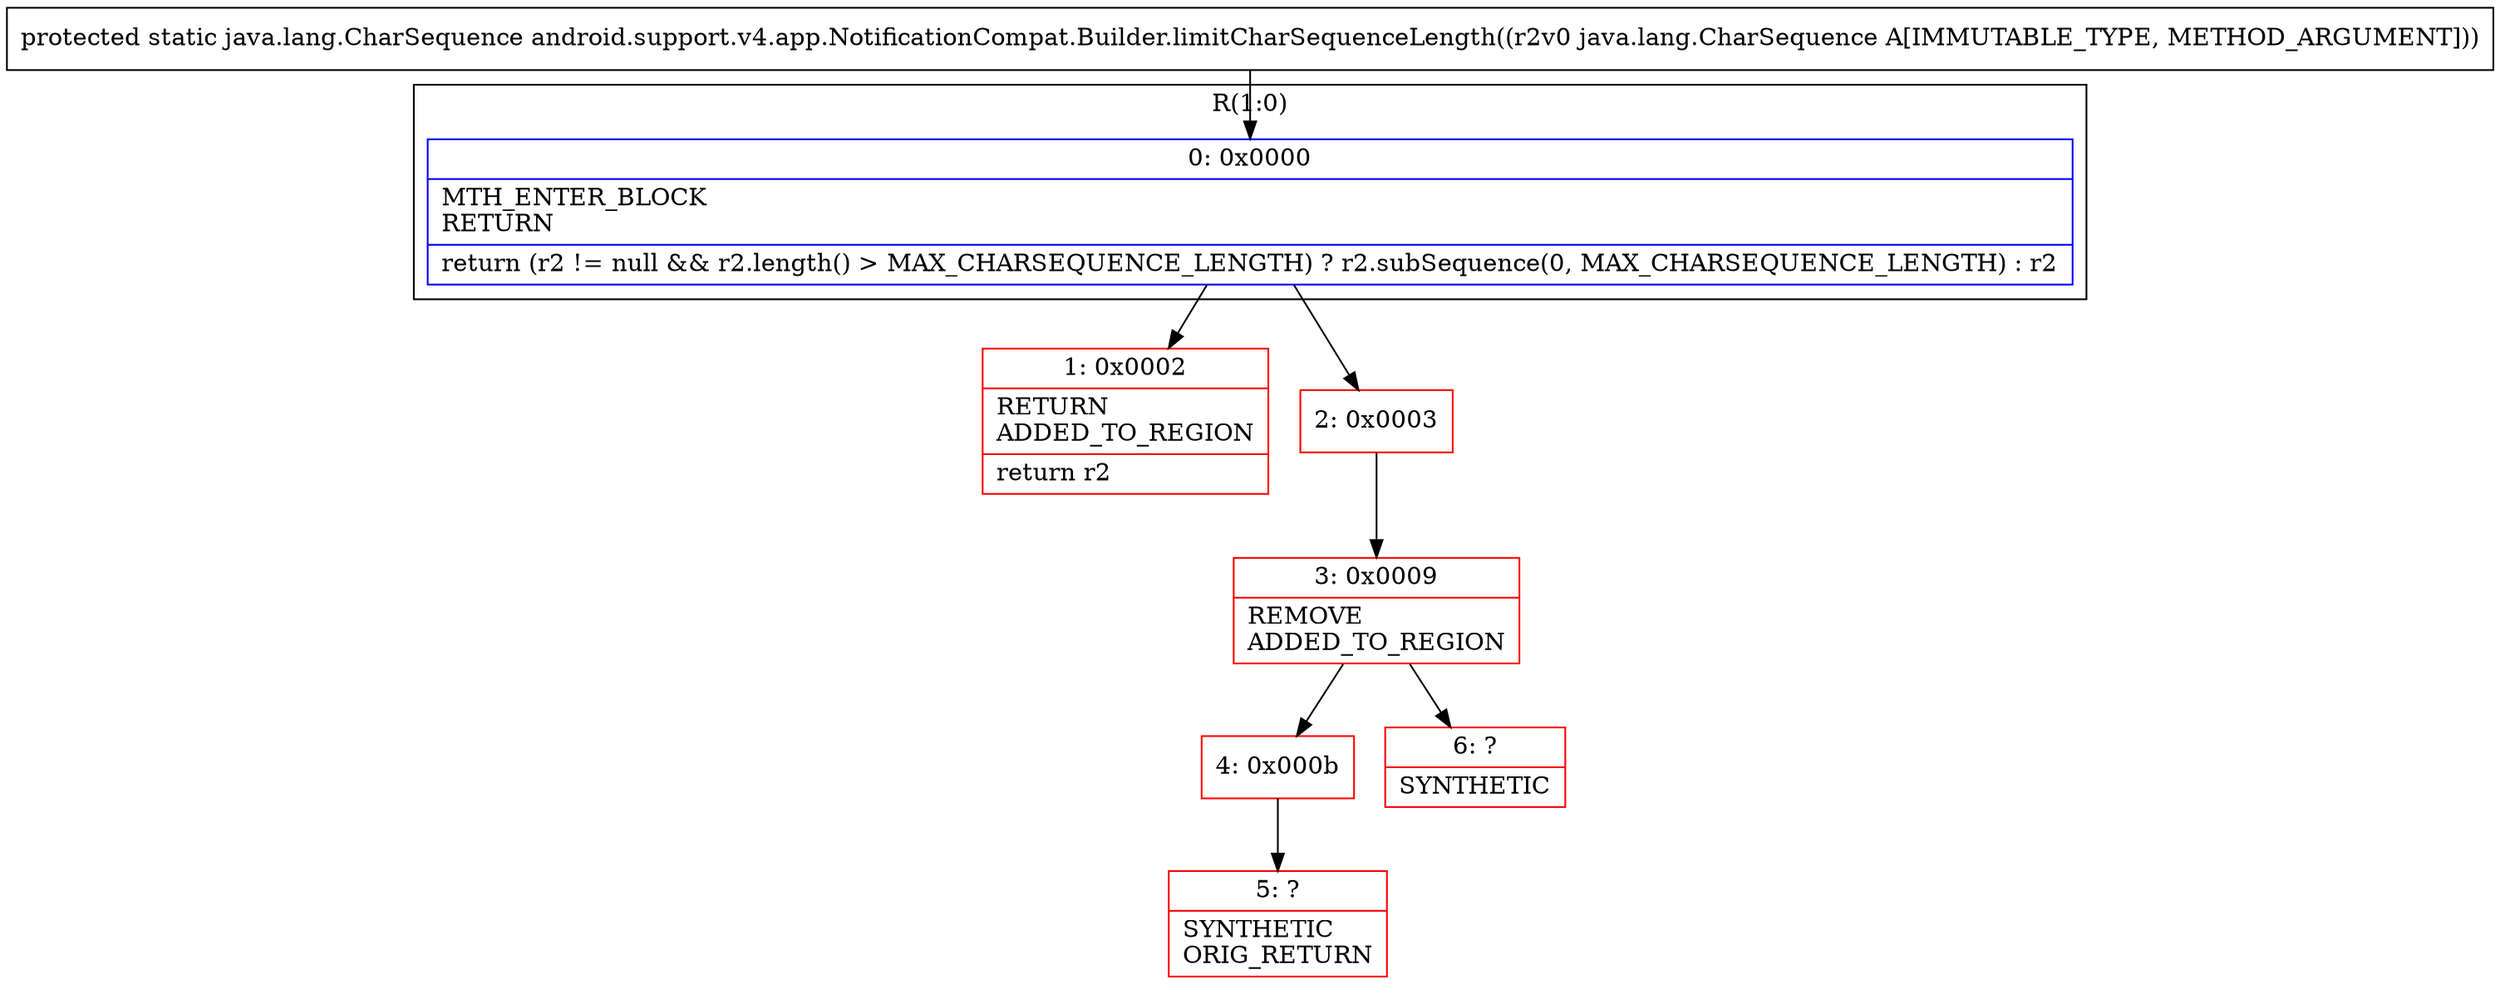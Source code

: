 digraph "CFG forandroid.support.v4.app.NotificationCompat.Builder.limitCharSequenceLength(Ljava\/lang\/CharSequence;)Ljava\/lang\/CharSequence;" {
subgraph cluster_Region_1745264623 {
label = "R(1:0)";
node [shape=record,color=blue];
Node_0 [shape=record,label="{0\:\ 0x0000|MTH_ENTER_BLOCK\lRETURN\l|return (r2 != null && r2.length() \> MAX_CHARSEQUENCE_LENGTH) ? r2.subSequence(0, MAX_CHARSEQUENCE_LENGTH) : r2\l}"];
}
Node_1 [shape=record,color=red,label="{1\:\ 0x0002|RETURN\lADDED_TO_REGION\l|return r2\l}"];
Node_2 [shape=record,color=red,label="{2\:\ 0x0003}"];
Node_3 [shape=record,color=red,label="{3\:\ 0x0009|REMOVE\lADDED_TO_REGION\l}"];
Node_4 [shape=record,color=red,label="{4\:\ 0x000b}"];
Node_5 [shape=record,color=red,label="{5\:\ ?|SYNTHETIC\lORIG_RETURN\l}"];
Node_6 [shape=record,color=red,label="{6\:\ ?|SYNTHETIC\l}"];
MethodNode[shape=record,label="{protected static java.lang.CharSequence android.support.v4.app.NotificationCompat.Builder.limitCharSequenceLength((r2v0 java.lang.CharSequence A[IMMUTABLE_TYPE, METHOD_ARGUMENT])) }"];
MethodNode -> Node_0;
Node_0 -> Node_1;
Node_0 -> Node_2;
Node_2 -> Node_3;
Node_3 -> Node_4;
Node_3 -> Node_6;
Node_4 -> Node_5;
}

